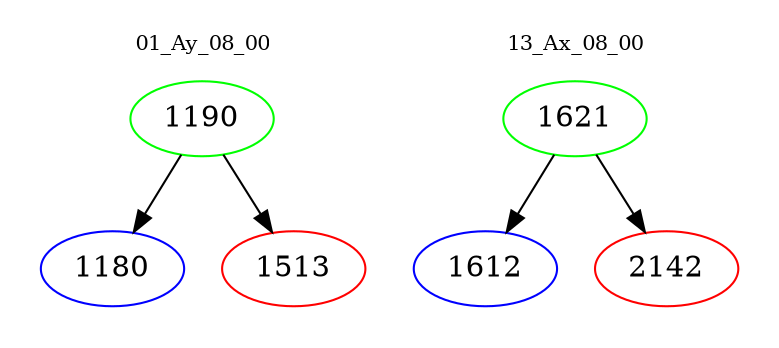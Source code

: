 digraph{
subgraph cluster_0 {
color = white
label = "01_Ay_08_00";
fontsize=10;
T0_1190 [label="1190", color="green"]
T0_1190 -> T0_1180 [color="black"]
T0_1180 [label="1180", color="blue"]
T0_1190 -> T0_1513 [color="black"]
T0_1513 [label="1513", color="red"]
}
subgraph cluster_1 {
color = white
label = "13_Ax_08_00";
fontsize=10;
T1_1621 [label="1621", color="green"]
T1_1621 -> T1_1612 [color="black"]
T1_1612 [label="1612", color="blue"]
T1_1621 -> T1_2142 [color="black"]
T1_2142 [label="2142", color="red"]
}
}

